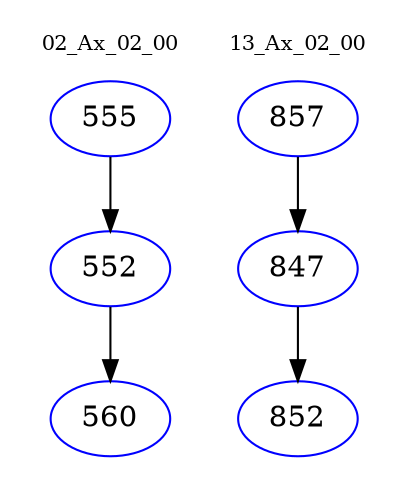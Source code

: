 digraph{
subgraph cluster_0 {
color = white
label = "02_Ax_02_00";
fontsize=10;
T0_555 [label="555", color="blue"]
T0_555 -> T0_552 [color="black"]
T0_552 [label="552", color="blue"]
T0_552 -> T0_560 [color="black"]
T0_560 [label="560", color="blue"]
}
subgraph cluster_1 {
color = white
label = "13_Ax_02_00";
fontsize=10;
T1_857 [label="857", color="blue"]
T1_857 -> T1_847 [color="black"]
T1_847 [label="847", color="blue"]
T1_847 -> T1_852 [color="black"]
T1_852 [label="852", color="blue"]
}
}
